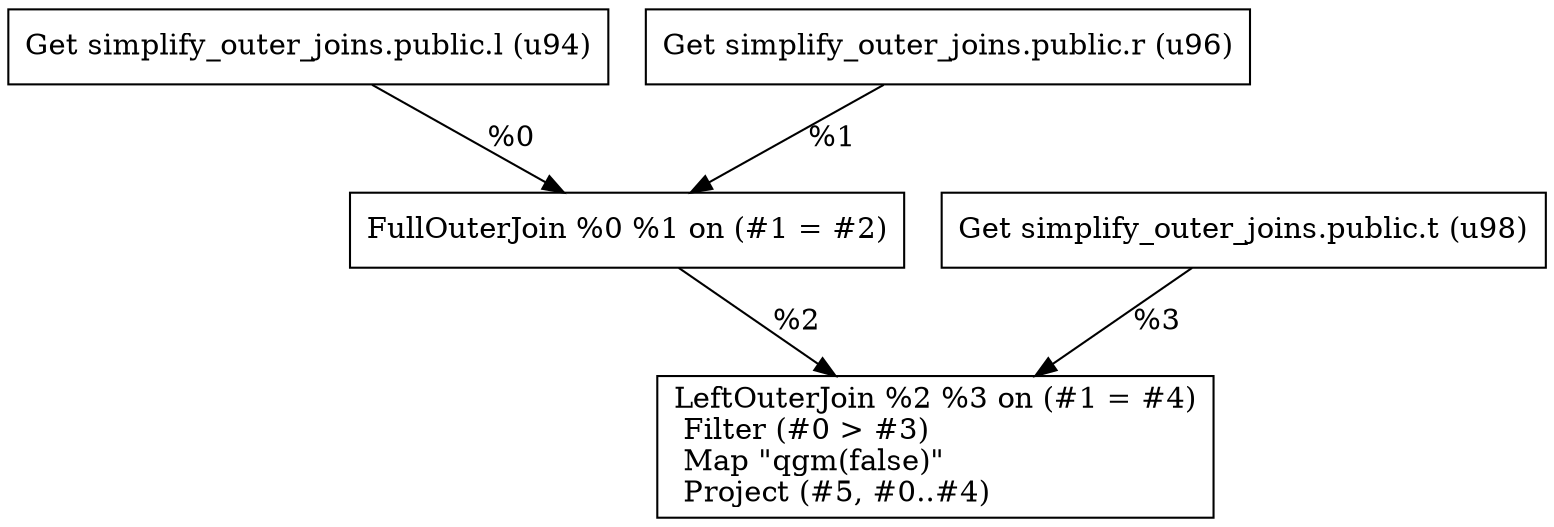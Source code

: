 digraph G {
    node0 [shape = record, label=" Get simplify_outer_joins.public.l (u94)\l"]
    node1 [shape = record, label=" Get simplify_outer_joins.public.r (u96)\l"]
    node2 [shape = record, label=" FullOuterJoin %0 %1 on (#1 = #2)\l"]
    node3 [shape = record, label=" Get simplify_outer_joins.public.t (u98)\l"]
    node4 [shape = record, label=" LeftOuterJoin %2 %3 on (#1 = #4)\l Filter (#0 \> #3)\l Map \"qgm(false)\"\l Project (#5, #0..#4)\l"]
    node1 -> node2 [label = "%1\l"]
    node3 -> node4 [label = "%3\l"]
    node0 -> node2 [label = "%0\l"]
    node2 -> node4 [label = "%2\l"]
}
